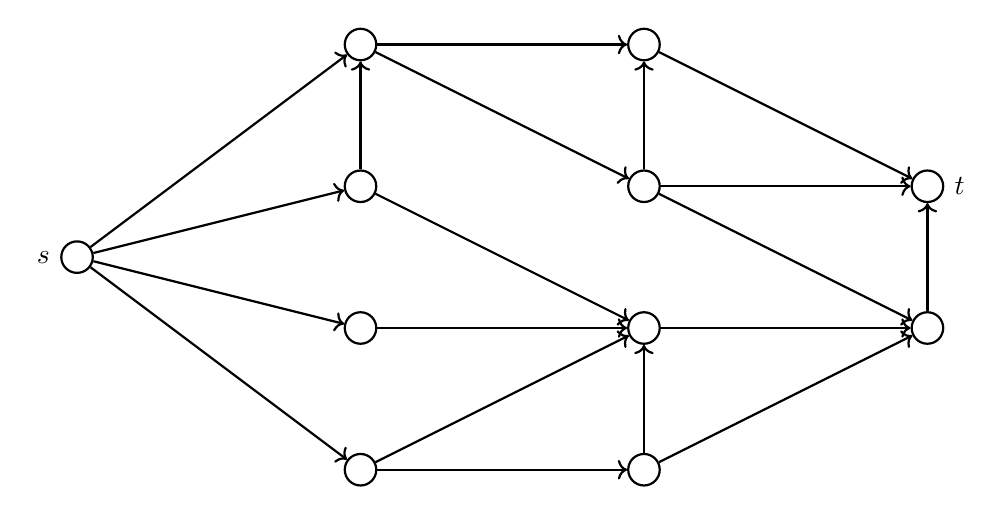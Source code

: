 \begin{tikzpicture}[style=thick,scale=0.9]
\tikzstyle{vertex}=[draw, circle, fill=white, inner sep=0pt, minimum size=4mm]

\node[vertex] (s) at (-6, 0) [label=left:$s$] {};
\node[vertex] (a) at (-2,-3) {};
\node[vertex] (b) at (-2,-1) {};
\node[vertex] (c) at (-2, 1) {};
\node[vertex] (d) at (-2, 3) {};
\node[vertex] (e) at ( 2,-3) {};
\node[vertex] (f) at ( 2,-1) {};
\node[vertex] (g) at ( 2, 1) {};
\node[vertex] (h) at ( 2, 3) {};
\node[vertex] (i) at ( 6,-1) {};
\node[vertex] (t) at ( 6, 1) [label=right:$t$] {};

\draw[->] (s) -- (a);
\draw[->] (s) -- (b);
\draw[->] (s) -- (c);
\draw[->] (s) -- (d);
\draw[->] (a) -- (e);
\draw[->] (a) -- (f);
\draw[->] (b) -- (f);
\draw[->] (c) -- (d);
\draw[->] (c) -- (f);
\draw[->] (d) -- (g);
\draw[->] (d) -- (h);
\draw[->] (e) -- (f);
\draw[->] (e) -- (i);
\draw[->] (f) -- (i);
\draw[->] (g) -- (h);
\draw[->] (g) -- (i);
\draw[->] (g) -- (t);
\draw[->] (h) -- (t);
\draw[->] (i) -- (t);

\end{tikzpicture}
